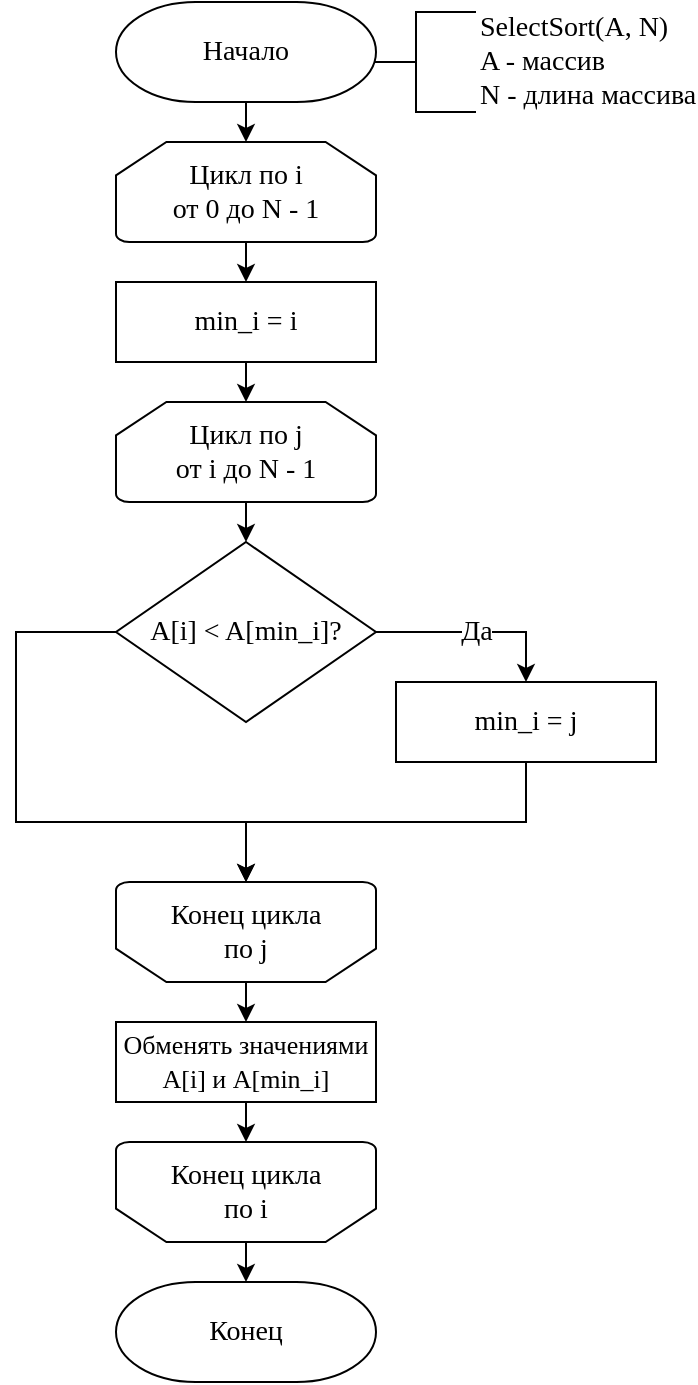 <mxfile version="13.0.3" type="device"><diagram id="C5RBs43oDa-KdzZeNtuy" name="Page-1"><mxGraphModel dx="1334" dy="816" grid="1" gridSize="10" guides="1" tooltips="1" connect="1" arrows="1" fold="1" page="1" pageScale="1" pageWidth="827" pageHeight="1169" math="0" shadow="0"><root><mxCell id="WIyWlLk6GJQsqaUBKTNV-0"/><mxCell id="WIyWlLk6GJQsqaUBKTNV-1" parent="WIyWlLk6GJQsqaUBKTNV-0"/><mxCell id="OnnX_9q4Xpftg9lRn-rT-13" style="edgeStyle=orthogonalEdgeStyle;rounded=0;orthogonalLoop=1;jettySize=auto;html=1;exitX=0.5;exitY=1;exitDx=0;exitDy=0;entryX=0.5;entryY=0;entryDx=0;entryDy=0;entryPerimeter=0;fontFamily=Times New Roman;fontSize=14;" parent="WIyWlLk6GJQsqaUBKTNV-1" target="OnnX_9q4Xpftg9lRn-rT-1" edge="1"><mxGeometry relative="1" as="geometry"><mxPoint x="225" y="120" as="sourcePoint"/></mxGeometry></mxCell><mxCell id="OnnX_9q4Xpftg9lRn-rT-0" value="SelectSort(A, N)&lt;br&gt;A - массив&lt;br&gt;N - длина массива" style="strokeWidth=1;html=1;shape=mxgraph.flowchart.annotation_2;align=left;labelPosition=right;pointerEvents=1;fontFamily=Times New Roman;fontSize=14;" parent="WIyWlLk6GJQsqaUBKTNV-1" vertex="1"><mxGeometry x="280" y="75" width="60" height="50" as="geometry"/></mxCell><mxCell id="OnnX_9q4Xpftg9lRn-rT-14" style="edgeStyle=orthogonalEdgeStyle;rounded=0;orthogonalLoop=1;jettySize=auto;html=1;exitX=0.5;exitY=1;exitDx=0;exitDy=0;exitPerimeter=0;entryX=0.5;entryY=0;entryDx=0;entryDy=0;fontFamily=Times New Roman;fontSize=14;" parent="WIyWlLk6GJQsqaUBKTNV-1" source="OnnX_9q4Xpftg9lRn-rT-1" target="OnnX_9q4Xpftg9lRn-rT-2" edge="1"><mxGeometry relative="1" as="geometry"/></mxCell><mxCell id="OnnX_9q4Xpftg9lRn-rT-1" value="Цикл по i&lt;br&gt;от 0 до N - 1" style="strokeWidth=1;html=1;shape=mxgraph.flowchart.loop_limit;whiteSpace=wrap;fontFamily=Times New Roman;fontSize=14;" parent="WIyWlLk6GJQsqaUBKTNV-1" vertex="1"><mxGeometry x="160" y="140" width="130" height="50" as="geometry"/></mxCell><mxCell id="OnnX_9q4Xpftg9lRn-rT-15" style="edgeStyle=orthogonalEdgeStyle;rounded=0;orthogonalLoop=1;jettySize=auto;html=1;exitX=0.5;exitY=1;exitDx=0;exitDy=0;entryX=0.5;entryY=0;entryDx=0;entryDy=0;entryPerimeter=0;fontFamily=Times New Roman;fontSize=14;" parent="WIyWlLk6GJQsqaUBKTNV-1" source="OnnX_9q4Xpftg9lRn-rT-2" target="OnnX_9q4Xpftg9lRn-rT-3" edge="1"><mxGeometry relative="1" as="geometry"/></mxCell><mxCell id="OnnX_9q4Xpftg9lRn-rT-2" value="min_i = i" style="rounded=0;whiteSpace=wrap;html=1;strokeWidth=1;fontFamily=Times New Roman;fontSize=14;" parent="WIyWlLk6GJQsqaUBKTNV-1" vertex="1"><mxGeometry x="160" y="210" width="130" height="40" as="geometry"/></mxCell><mxCell id="OnnX_9q4Xpftg9lRn-rT-16" style="edgeStyle=orthogonalEdgeStyle;rounded=0;orthogonalLoop=1;jettySize=auto;html=1;exitX=0.5;exitY=1;exitDx=0;exitDy=0;exitPerimeter=0;entryX=0.5;entryY=0;entryDx=0;entryDy=0;fontFamily=Times New Roman;fontSize=14;" parent="WIyWlLk6GJQsqaUBKTNV-1" source="OnnX_9q4Xpftg9lRn-rT-3" target="OnnX_9q4Xpftg9lRn-rT-4" edge="1"><mxGeometry relative="1" as="geometry"/></mxCell><mxCell id="OnnX_9q4Xpftg9lRn-rT-3" value="Цикл по j&lt;br&gt;от i до N - 1" style="strokeWidth=1;html=1;shape=mxgraph.flowchart.loop_limit;whiteSpace=wrap;fontFamily=Times New Roman;fontSize=14;" parent="WIyWlLk6GJQsqaUBKTNV-1" vertex="1"><mxGeometry x="160" y="270" width="130" height="50" as="geometry"/></mxCell><mxCell id="J2CaaW5cyipwjKV09-Hp-0" value="Да" style="edgeStyle=orthogonalEdgeStyle;rounded=0;orthogonalLoop=1;jettySize=auto;html=1;exitX=1;exitY=0.5;exitDx=0;exitDy=0;entryX=0.5;entryY=0;entryDx=0;entryDy=0;fontSize=14;fontFamily=Times New Roman;" edge="1" parent="WIyWlLk6GJQsqaUBKTNV-1" source="OnnX_9q4Xpftg9lRn-rT-4" target="OnnX_9q4Xpftg9lRn-rT-6"><mxGeometry relative="1" as="geometry"/></mxCell><mxCell id="J2CaaW5cyipwjKV09-Hp-2" style="edgeStyle=orthogonalEdgeStyle;rounded=0;orthogonalLoop=1;jettySize=auto;html=1;exitX=0;exitY=0.5;exitDx=0;exitDy=0;fontFamily=Times New Roman;fontSize=14;entryX=0.5;entryY=1;entryDx=0;entryDy=0;entryPerimeter=0;" edge="1" parent="WIyWlLk6GJQsqaUBKTNV-1" source="OnnX_9q4Xpftg9lRn-rT-4" target="OnnX_9q4Xpftg9lRn-rT-7"><mxGeometry relative="1" as="geometry"><mxPoint x="220" y="510" as="targetPoint"/><Array as="points"><mxPoint x="110" y="385"/><mxPoint x="110" y="480"/><mxPoint x="225" y="480"/></Array></mxGeometry></mxCell><mxCell id="OnnX_9q4Xpftg9lRn-rT-4" value="A[i] &amp;lt; A[min_i]?" style="rhombus;whiteSpace=wrap;html=1;strokeWidth=1;fontFamily=Times New Roman;fontSize=14;" parent="WIyWlLk6GJQsqaUBKTNV-1" vertex="1"><mxGeometry x="160" y="340" width="130" height="90" as="geometry"/></mxCell><mxCell id="J2CaaW5cyipwjKV09-Hp-1" style="edgeStyle=orthogonalEdgeStyle;rounded=0;orthogonalLoop=1;jettySize=auto;html=1;exitX=0.5;exitY=1;exitDx=0;exitDy=0;fontFamily=Times New Roman;fontSize=14;" edge="1" parent="WIyWlLk6GJQsqaUBKTNV-1" source="OnnX_9q4Xpftg9lRn-rT-6" target="OnnX_9q4Xpftg9lRn-rT-7"><mxGeometry relative="1" as="geometry"/></mxCell><mxCell id="OnnX_9q4Xpftg9lRn-rT-6" value="min_i = j" style="rounded=0;whiteSpace=wrap;html=1;strokeWidth=1;fontFamily=Times New Roman;fontSize=14;" parent="WIyWlLk6GJQsqaUBKTNV-1" vertex="1"><mxGeometry x="300" y="410" width="130" height="40" as="geometry"/></mxCell><mxCell id="OnnX_9q4Xpftg9lRn-rT-21" style="edgeStyle=orthogonalEdgeStyle;rounded=0;orthogonalLoop=1;jettySize=auto;html=1;exitX=0.5;exitY=0;exitDx=0;exitDy=0;exitPerimeter=0;entryX=0.5;entryY=0;entryDx=0;entryDy=0;endArrow=classic;endFill=1;fontFamily=Times New Roman;fontSize=14;" parent="WIyWlLk6GJQsqaUBKTNV-1" source="OnnX_9q4Xpftg9lRn-rT-7" target="OnnX_9q4Xpftg9lRn-rT-11" edge="1"><mxGeometry relative="1" as="geometry"/></mxCell><mxCell id="OnnX_9q4Xpftg9lRn-rT-7" value="" style="strokeWidth=1;html=1;shape=mxgraph.flowchart.loop_limit;whiteSpace=wrap;fontFamily=Times New Roman;fontSize=14;rotation=-180;" parent="WIyWlLk6GJQsqaUBKTNV-1" vertex="1"><mxGeometry x="160" y="510" width="130" height="50" as="geometry"/></mxCell><mxCell id="OnnX_9q4Xpftg9lRn-rT-8" value="Конец цикла по j" style="text;html=1;strokeColor=none;fillColor=none;align=center;verticalAlign=middle;whiteSpace=wrap;rounded=0;fontFamily=Times New Roman;fontSize=14;" parent="WIyWlLk6GJQsqaUBKTNV-1" vertex="1"><mxGeometry x="185" y="525" width="80" height="20" as="geometry"/></mxCell><mxCell id="OnnX_9q4Xpftg9lRn-rT-23" style="edgeStyle=orthogonalEdgeStyle;rounded=0;orthogonalLoop=1;jettySize=auto;html=1;exitX=0.5;exitY=0;exitDx=0;exitDy=0;exitPerimeter=0;entryX=0.5;entryY=0;entryDx=0;entryDy=0;endArrow=classic;endFill=1;fontFamily=Times New Roman;fontSize=14;" parent="WIyWlLk6GJQsqaUBKTNV-1" source="OnnX_9q4Xpftg9lRn-rT-9" edge="1"><mxGeometry relative="1" as="geometry"><mxPoint x="225" y="710" as="targetPoint"/></mxGeometry></mxCell><mxCell id="OnnX_9q4Xpftg9lRn-rT-9" value="" style="strokeWidth=1;html=1;shape=mxgraph.flowchart.loop_limit;whiteSpace=wrap;fontFamily=Times New Roman;fontSize=14;rotation=-180;" parent="WIyWlLk6GJQsqaUBKTNV-1" vertex="1"><mxGeometry x="160" y="640" width="130" height="50" as="geometry"/></mxCell><mxCell id="OnnX_9q4Xpftg9lRn-rT-10" value="Конец цикла по i" style="text;html=1;strokeColor=none;fillColor=none;align=center;verticalAlign=middle;whiteSpace=wrap;rounded=0;fontFamily=Times New Roman;fontSize=14;" parent="WIyWlLk6GJQsqaUBKTNV-1" vertex="1"><mxGeometry x="185" y="655" width="80" height="20" as="geometry"/></mxCell><mxCell id="OnnX_9q4Xpftg9lRn-rT-22" style="edgeStyle=orthogonalEdgeStyle;rounded=0;orthogonalLoop=1;jettySize=auto;html=1;exitX=0.5;exitY=1;exitDx=0;exitDy=0;entryX=0.5;entryY=1;entryDx=0;entryDy=0;entryPerimeter=0;endArrow=classic;endFill=1;fontFamily=Times New Roman;fontSize=14;" parent="WIyWlLk6GJQsqaUBKTNV-1" source="OnnX_9q4Xpftg9lRn-rT-11" target="OnnX_9q4Xpftg9lRn-rT-9" edge="1"><mxGeometry relative="1" as="geometry"/></mxCell><mxCell id="OnnX_9q4Xpftg9lRn-rT-11" value="&lt;font style=&quot;font-size: 13px&quot;&gt;Обменять значениями &lt;br&gt;A[i] и A[min_i]&lt;/font&gt;" style="rounded=0;whiteSpace=wrap;html=1;strokeWidth=1;fontFamily=Times New Roman;fontSize=14;" parent="WIyWlLk6GJQsqaUBKTNV-1" vertex="1"><mxGeometry x="160" y="580" width="130" height="40" as="geometry"/></mxCell><mxCell id="J2CaaW5cyipwjKV09-Hp-3" value="Начало" style="strokeWidth=1;html=1;shape=mxgraph.flowchart.terminator;whiteSpace=wrap;fontFamily=Times New Roman;fontSize=14;" vertex="1" parent="WIyWlLk6GJQsqaUBKTNV-1"><mxGeometry x="160" y="70" width="130" height="50" as="geometry"/></mxCell><mxCell id="J2CaaW5cyipwjKV09-Hp-4" value="Конец" style="strokeWidth=1;html=1;shape=mxgraph.flowchart.terminator;whiteSpace=wrap;fontFamily=Times New Roman;fontSize=14;" vertex="1" parent="WIyWlLk6GJQsqaUBKTNV-1"><mxGeometry x="160" y="710" width="130" height="50" as="geometry"/></mxCell></root></mxGraphModel></diagram></mxfile>